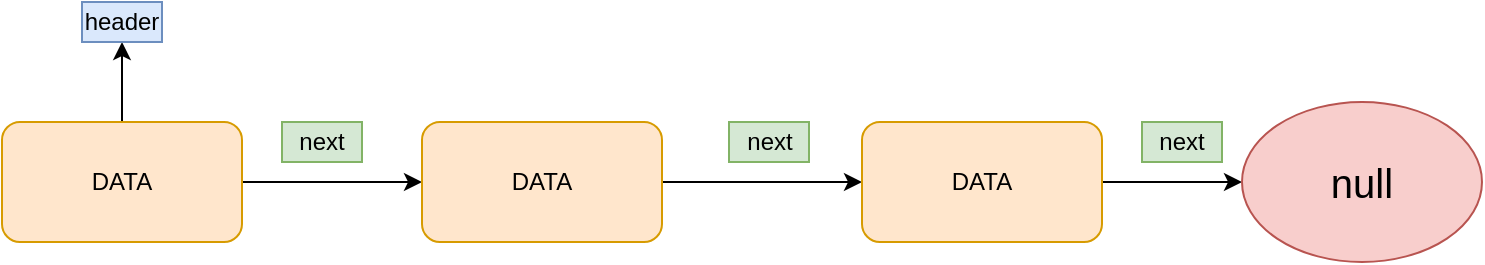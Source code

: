<mxfile version="13.7.3" type="github">
  <diagram id="kM95TA3fYAMfRQIIL85d" name="Page-1">
    <mxGraphModel dx="1158" dy="655" grid="1" gridSize="10" guides="1" tooltips="1" connect="1" arrows="1" fold="1" page="1" pageScale="1" pageWidth="827" pageHeight="1169" math="0" shadow="0">
      <root>
        <mxCell id="0" />
        <mxCell id="1" parent="0" />
        <mxCell id="eAjyilriZBMniS1TLyXd-2" style="edgeStyle=orthogonalEdgeStyle;rounded=0;orthogonalLoop=1;jettySize=auto;html=1;" edge="1" parent="1" source="eAjyilriZBMniS1TLyXd-1">
          <mxGeometry relative="1" as="geometry">
            <mxPoint x="260" y="160" as="targetPoint" />
          </mxGeometry>
        </mxCell>
        <mxCell id="eAjyilriZBMniS1TLyXd-11" style="edgeStyle=orthogonalEdgeStyle;rounded=0;orthogonalLoop=1;jettySize=auto;html=1;" edge="1" parent="1" source="eAjyilriZBMniS1TLyXd-1">
          <mxGeometry relative="1" as="geometry">
            <mxPoint x="110" y="90" as="targetPoint" />
          </mxGeometry>
        </mxCell>
        <mxCell id="eAjyilriZBMniS1TLyXd-1" value="DATA" style="rounded=1;whiteSpace=wrap;html=1;fillColor=#ffe6cc;strokeColor=#d79b00;" vertex="1" parent="1">
          <mxGeometry x="50" y="130" width="120" height="60" as="geometry" />
        </mxCell>
        <mxCell id="eAjyilriZBMniS1TLyXd-5" style="edgeStyle=orthogonalEdgeStyle;rounded=0;orthogonalLoop=1;jettySize=auto;html=1;" edge="1" parent="1" source="eAjyilriZBMniS1TLyXd-3" target="eAjyilriZBMniS1TLyXd-4">
          <mxGeometry relative="1" as="geometry" />
        </mxCell>
        <mxCell id="eAjyilriZBMniS1TLyXd-3" value="&lt;span&gt;DATA&lt;/span&gt;" style="rounded=1;whiteSpace=wrap;html=1;fillColor=#ffe6cc;strokeColor=#d79b00;" vertex="1" parent="1">
          <mxGeometry x="260" y="130" width="120" height="60" as="geometry" />
        </mxCell>
        <mxCell id="eAjyilriZBMniS1TLyXd-8" style="edgeStyle=orthogonalEdgeStyle;rounded=0;orthogonalLoop=1;jettySize=auto;html=1;" edge="1" parent="1" source="eAjyilriZBMniS1TLyXd-4">
          <mxGeometry relative="1" as="geometry">
            <mxPoint x="670" y="160" as="targetPoint" />
          </mxGeometry>
        </mxCell>
        <mxCell id="eAjyilriZBMniS1TLyXd-4" value="&lt;span&gt;DATA&lt;/span&gt;" style="rounded=1;whiteSpace=wrap;html=1;fillColor=#ffe6cc;strokeColor=#d79b00;" vertex="1" parent="1">
          <mxGeometry x="480" y="130" width="120" height="60" as="geometry" />
        </mxCell>
        <mxCell id="eAjyilriZBMniS1TLyXd-6" value="next" style="text;html=1;strokeColor=#82b366;fillColor=#d5e8d4;align=center;verticalAlign=middle;whiteSpace=wrap;rounded=0;" vertex="1" parent="1">
          <mxGeometry x="190" y="130" width="40" height="20" as="geometry" />
        </mxCell>
        <mxCell id="eAjyilriZBMniS1TLyXd-7" value="next" style="text;html=1;strokeColor=#82b366;fillColor=#d5e8d4;align=center;verticalAlign=middle;whiteSpace=wrap;rounded=0;" vertex="1" parent="1">
          <mxGeometry x="413.5" y="130" width="40" height="20" as="geometry" />
        </mxCell>
        <mxCell id="eAjyilriZBMniS1TLyXd-9" value="null" style="text;html=1;strokeColor=none;fillColor=none;align=center;verticalAlign=middle;whiteSpace=wrap;rounded=0;" vertex="1" parent="1">
          <mxGeometry x="690" y="150" width="40" height="20" as="geometry" />
        </mxCell>
        <mxCell id="eAjyilriZBMniS1TLyXd-10" value="next" style="text;html=1;strokeColor=#82b366;fillColor=#d5e8d4;align=center;verticalAlign=middle;whiteSpace=wrap;rounded=0;" vertex="1" parent="1">
          <mxGeometry x="620" y="130" width="40" height="20" as="geometry" />
        </mxCell>
        <mxCell id="eAjyilriZBMniS1TLyXd-12" value="header" style="text;html=1;strokeColor=#6c8ebf;fillColor=#dae8fc;align=center;verticalAlign=middle;whiteSpace=wrap;rounded=0;" vertex="1" parent="1">
          <mxGeometry x="90" y="70" width="40" height="20" as="geometry" />
        </mxCell>
        <mxCell id="eAjyilriZBMniS1TLyXd-13" value="&lt;font style=&quot;font-size: 20px&quot;&gt;null&lt;/font&gt;" style="ellipse;whiteSpace=wrap;html=1;fillColor=#f8cecc;strokeColor=#b85450;" vertex="1" parent="1">
          <mxGeometry x="670" y="120" width="120" height="80" as="geometry" />
        </mxCell>
      </root>
    </mxGraphModel>
  </diagram>
</mxfile>
